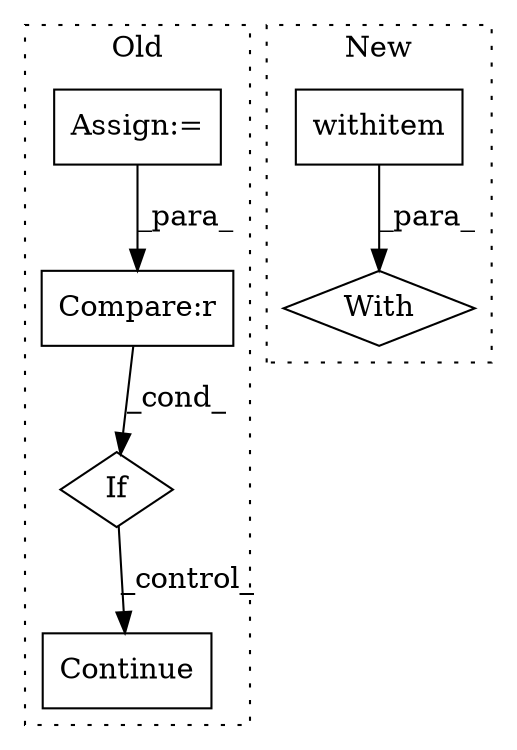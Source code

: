 digraph G {
subgraph cluster0 {
1 [label="Continue" a="43" s="1881" l="8" shape="box"];
4 [label="If" a="96" s="1677" l="3" shape="diamond"];
5 [label="Compare:r" a="40" s="1681" l="26" shape="box"];
6 [label="Assign:=" a="68" s="1531" l="3" shape="box"];
label = "Old";
style="dotted";
}
subgraph cluster1 {
2 [label="With" a="39" s="2652,2672" l="5,47" shape="diamond"];
3 [label="withitem" a="49" s="2657" l="15" shape="box"];
label = "New";
style="dotted";
}
3 -> 2 [label="_para_"];
4 -> 1 [label="_control_"];
5 -> 4 [label="_cond_"];
6 -> 5 [label="_para_"];
}
